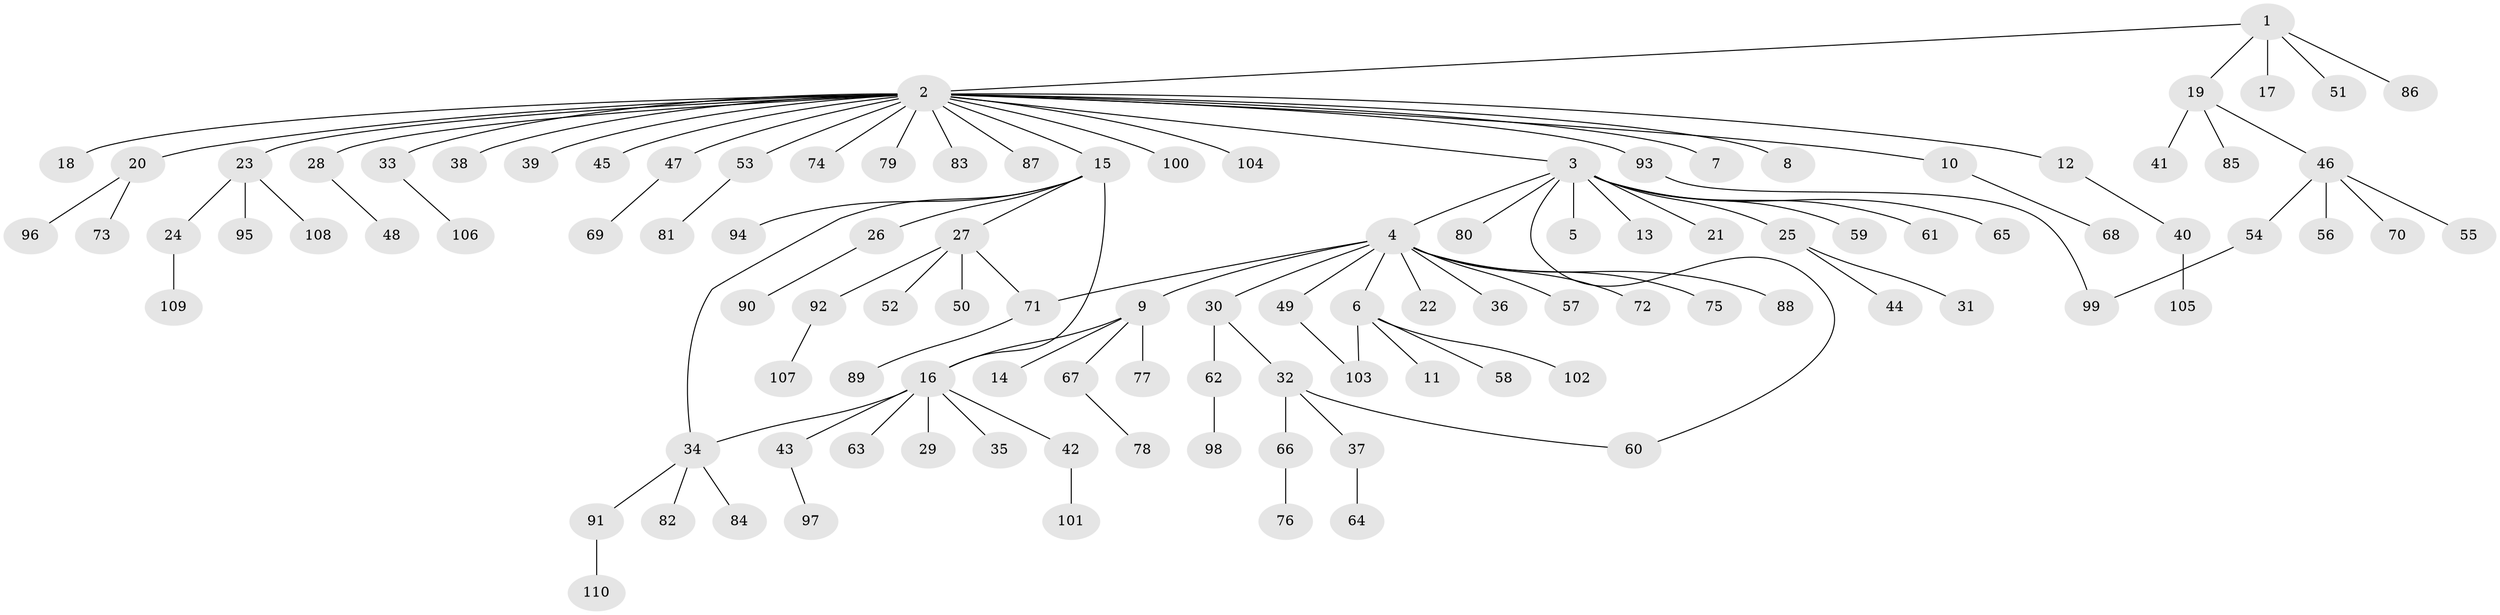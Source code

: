 // coarse degree distribution, {4: 0.08139534883720931, 24: 0.011627906976744186, 10: 0.011627906976744186, 12: 0.011627906976744186, 1: 0.6976744186046512, 2: 0.11627906976744186, 6: 0.011627906976744186, 8: 0.011627906976744186, 3: 0.03488372093023256, 5: 0.011627906976744186}
// Generated by graph-tools (version 1.1) at 2025/41/03/06/25 10:41:45]
// undirected, 110 vertices, 115 edges
graph export_dot {
graph [start="1"]
  node [color=gray90,style=filled];
  1;
  2;
  3;
  4;
  5;
  6;
  7;
  8;
  9;
  10;
  11;
  12;
  13;
  14;
  15;
  16;
  17;
  18;
  19;
  20;
  21;
  22;
  23;
  24;
  25;
  26;
  27;
  28;
  29;
  30;
  31;
  32;
  33;
  34;
  35;
  36;
  37;
  38;
  39;
  40;
  41;
  42;
  43;
  44;
  45;
  46;
  47;
  48;
  49;
  50;
  51;
  52;
  53;
  54;
  55;
  56;
  57;
  58;
  59;
  60;
  61;
  62;
  63;
  64;
  65;
  66;
  67;
  68;
  69;
  70;
  71;
  72;
  73;
  74;
  75;
  76;
  77;
  78;
  79;
  80;
  81;
  82;
  83;
  84;
  85;
  86;
  87;
  88;
  89;
  90;
  91;
  92;
  93;
  94;
  95;
  96;
  97;
  98;
  99;
  100;
  101;
  102;
  103;
  104;
  105;
  106;
  107;
  108;
  109;
  110;
  1 -- 2;
  1 -- 17;
  1 -- 19;
  1 -- 51;
  1 -- 86;
  2 -- 3;
  2 -- 7;
  2 -- 8;
  2 -- 10;
  2 -- 12;
  2 -- 15;
  2 -- 18;
  2 -- 20;
  2 -- 23;
  2 -- 28;
  2 -- 33;
  2 -- 38;
  2 -- 39;
  2 -- 45;
  2 -- 47;
  2 -- 53;
  2 -- 74;
  2 -- 79;
  2 -- 83;
  2 -- 87;
  2 -- 93;
  2 -- 100;
  2 -- 104;
  3 -- 4;
  3 -- 5;
  3 -- 13;
  3 -- 21;
  3 -- 25;
  3 -- 59;
  3 -- 60;
  3 -- 61;
  3 -- 65;
  3 -- 80;
  4 -- 6;
  4 -- 9;
  4 -- 22;
  4 -- 30;
  4 -- 36;
  4 -- 49;
  4 -- 57;
  4 -- 71;
  4 -- 72;
  4 -- 75;
  4 -- 88;
  6 -- 11;
  6 -- 58;
  6 -- 102;
  6 -- 103;
  9 -- 14;
  9 -- 16;
  9 -- 67;
  9 -- 77;
  10 -- 68;
  12 -- 40;
  15 -- 16;
  15 -- 26;
  15 -- 27;
  15 -- 34;
  15 -- 94;
  16 -- 29;
  16 -- 34;
  16 -- 35;
  16 -- 42;
  16 -- 43;
  16 -- 63;
  19 -- 41;
  19 -- 46;
  19 -- 85;
  20 -- 73;
  20 -- 96;
  23 -- 24;
  23 -- 95;
  23 -- 108;
  24 -- 109;
  25 -- 31;
  25 -- 44;
  26 -- 90;
  27 -- 50;
  27 -- 52;
  27 -- 71;
  27 -- 92;
  28 -- 48;
  30 -- 32;
  30 -- 62;
  32 -- 37;
  32 -- 60;
  32 -- 66;
  33 -- 106;
  34 -- 82;
  34 -- 84;
  34 -- 91;
  37 -- 64;
  40 -- 105;
  42 -- 101;
  43 -- 97;
  46 -- 54;
  46 -- 55;
  46 -- 56;
  46 -- 70;
  47 -- 69;
  49 -- 103;
  53 -- 81;
  54 -- 99;
  62 -- 98;
  66 -- 76;
  67 -- 78;
  71 -- 89;
  91 -- 110;
  92 -- 107;
  93 -- 99;
}
